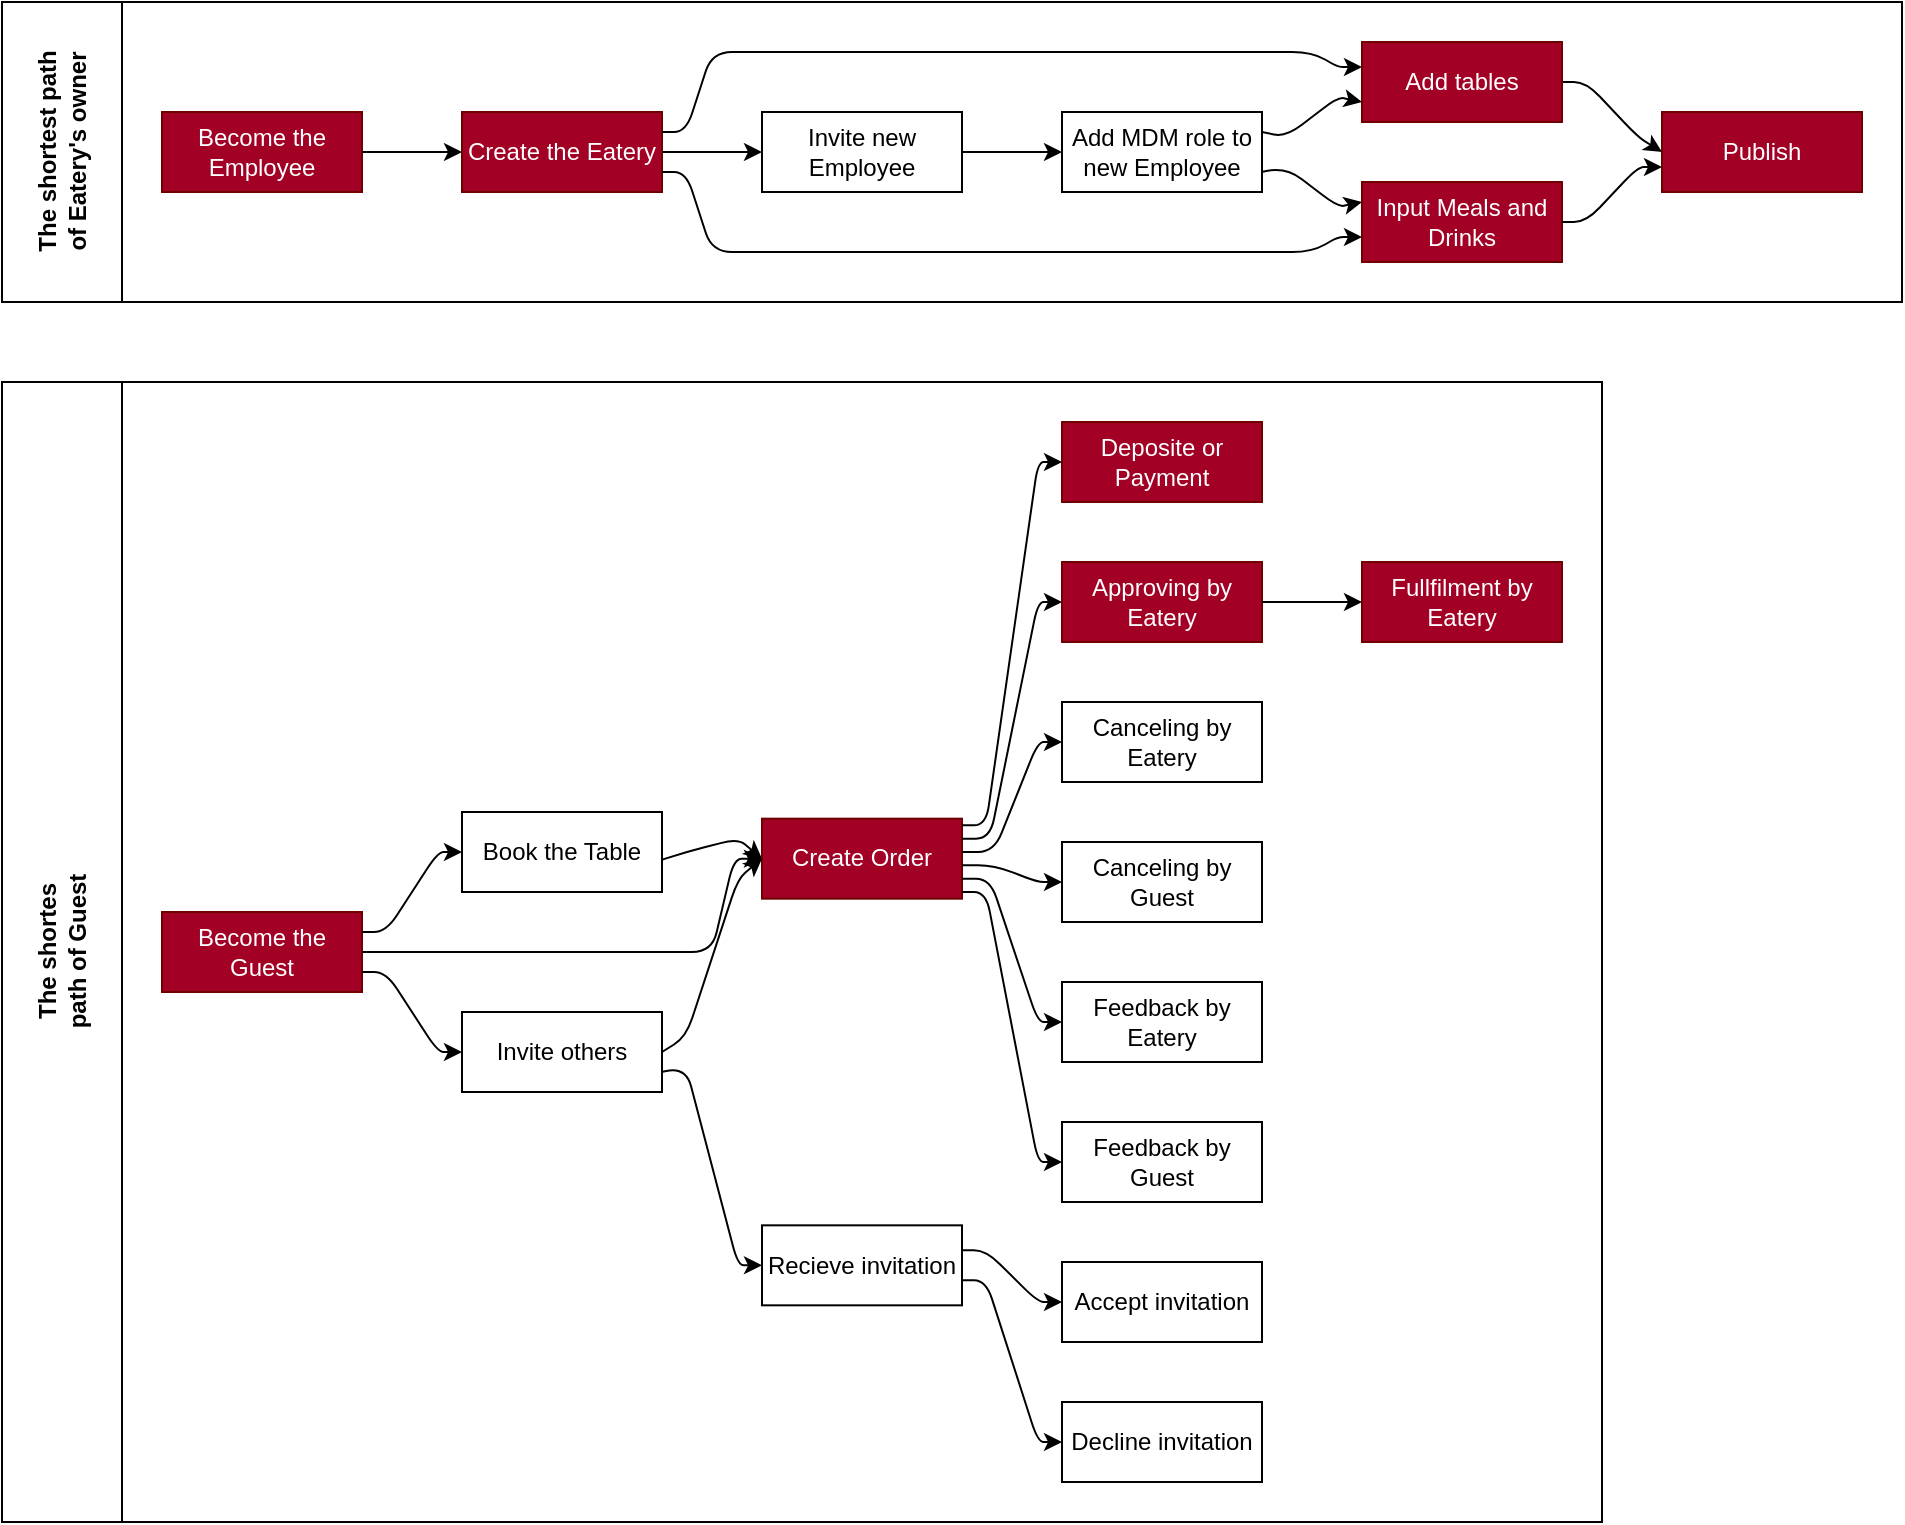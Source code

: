 <mxfile>
    <diagram id="kUOnSuVzvi7NguIDe6F2" name="Page-1">
        <mxGraphModel dx="1246" dy="656" grid="1" gridSize="10" guides="1" tooltips="1" connect="1" arrows="1" fold="1" page="1" pageScale="1" pageWidth="850" pageHeight="1100" math="0" shadow="0">
            <root>
                <mxCell id="0"/>
                <mxCell id="1" parent="0"/>
                <mxCell id="2" value="The shortest path &lt;br&gt;of Eatery's owner" style="swimlane;html=1;startSize=60;horizontal=0;childLayout=flowLayout;flowOrientation=west;resizable=0;interRankCellSpacing=50;containerType=tree;fontSize=12;" vertex="1" parent="1">
                    <mxGeometry x="80" y="50" width="950" height="150" as="geometry"/>
                </mxCell>
                <mxCell id="4" value="Become the Employee" style="whiteSpace=wrap;html=1;fillColor=#a20025;fontColor=#ffffff;strokeColor=#6F0000;" vertex="1" parent="2">
                    <mxGeometry x="80" y="55" width="100" height="40" as="geometry"/>
                </mxCell>
                <mxCell id="11" value="" style="html=1;rounded=1;curved=0;sourcePerimeterSpacing=0;targetPerimeterSpacing=0;startSize=6;endSize=6;noEdgeStyle=1;orthogonal=1;" edge="1" target="12" source="4" parent="2">
                    <mxGeometry relative="1" as="geometry">
                        <mxPoint x="2260" y="840" as="sourcePoint"/>
                        <Array as="points">
                            <mxPoint x="192" y="75"/>
                            <mxPoint x="218" y="75"/>
                        </Array>
                    </mxGeometry>
                </mxCell>
                <mxCell id="12" value="Create the Eatery" style="whiteSpace=wrap;html=1;fillColor=#a20025;fontColor=#ffffff;strokeColor=#6F0000;" vertex="1" parent="2">
                    <mxGeometry x="230" y="55" width="100" height="40" as="geometry"/>
                </mxCell>
                <mxCell id="13" value="" style="html=1;rounded=1;curved=0;sourcePerimeterSpacing=0;targetPerimeterSpacing=0;startSize=6;endSize=6;noEdgeStyle=1;orthogonal=1;" edge="1" target="14" source="12" parent="2">
                    <mxGeometry relative="1" as="geometry">
                        <mxPoint x="2330" y="800" as="sourcePoint"/>
                        <Array as="points">
                            <mxPoint x="344" y="75"/>
                            <mxPoint x="368" y="75"/>
                        </Array>
                    </mxGeometry>
                </mxCell>
                <mxCell id="14" value="Invite new Employee" style="whiteSpace=wrap;html=1;" vertex="1" parent="2">
                    <mxGeometry x="380" y="55" width="100" height="40" as="geometry"/>
                </mxCell>
                <mxCell id="17" value="" style="html=1;rounded=1;curved=0;sourcePerimeterSpacing=0;targetPerimeterSpacing=0;startSize=6;endSize=6;noEdgeStyle=1;orthogonal=1;" edge="1" target="18" source="12" parent="2">
                    <mxGeometry relative="1" as="geometry">
                        <mxPoint x="2400" y="760" as="sourcePoint"/>
                        <Array as="points">
                            <mxPoint x="342" y="65"/>
                            <mxPoint x="355" y="25"/>
                            <mxPoint x="505" y="25"/>
                            <mxPoint x="505" y="25"/>
                            <mxPoint x="655" y="25"/>
                            <mxPoint x="668" y="32.5"/>
                        </Array>
                    </mxGeometry>
                </mxCell>
                <mxCell id="30" style="edgeStyle=none;html=1;exitX=1;exitY=0.5;exitDx=0;exitDy=0;entryX=0;entryY=0.5;entryDx=0;entryDy=0;noEdgeStyle=1;orthogonal=1;" edge="1" parent="2" source="18" target="29">
                    <mxGeometry relative="1" as="geometry">
                        <Array as="points">
                            <mxPoint x="792" y="40"/>
                            <mxPoint x="818" y="67.5"/>
                        </Array>
                    </mxGeometry>
                </mxCell>
                <mxCell id="18" value="Add tables" style="whiteSpace=wrap;html=1;fillColor=#a20025;fontColor=#ffffff;strokeColor=#6F0000;" vertex="1" parent="2">
                    <mxGeometry x="680" y="20" width="100" height="40" as="geometry"/>
                </mxCell>
                <mxCell id="21" value="" style="html=1;rounded=1;curved=0;sourcePerimeterSpacing=0;targetPerimeterSpacing=0;startSize=6;endSize=6;noEdgeStyle=1;orthogonal=1;" edge="1" target="22" source="14" parent="2">
                    <mxGeometry relative="1" as="geometry">
                        <mxPoint x="2280" y="727.5" as="sourcePoint"/>
                        <Array as="points">
                            <mxPoint x="492" y="75"/>
                            <mxPoint x="518" y="75"/>
                        </Array>
                    </mxGeometry>
                </mxCell>
                <mxCell id="24" style="edgeStyle=none;html=1;exitX=1;exitY=0.25;exitDx=0;exitDy=0;entryX=0;entryY=0.75;entryDx=0;entryDy=0;noEdgeStyle=1;orthogonal=1;entryPerimeter=0;" edge="1" parent="2" source="22" target="18">
                    <mxGeometry relative="1" as="geometry">
                        <Array as="points">
                            <mxPoint x="642" y="67.5"/>
                            <mxPoint x="668" y="47.5"/>
                        </Array>
                    </mxGeometry>
                </mxCell>
                <mxCell id="27" style="edgeStyle=none;html=1;exitX=0.5;exitY=1;exitDx=0;exitDy=0;entryX=0;entryY=0.25;entryDx=0;entryDy=0;noEdgeStyle=1;orthogonal=1;" edge="1" parent="2" source="22" target="26">
                    <mxGeometry relative="1" as="geometry">
                        <Array as="points">
                            <mxPoint x="642" y="82.5"/>
                            <mxPoint x="668" y="102.5"/>
                        </Array>
                    </mxGeometry>
                </mxCell>
                <mxCell id="22" value="Add MDM role to new Employee" style="whiteSpace=wrap;html=1;" vertex="1" parent="2">
                    <mxGeometry x="530" y="55" width="100" height="40" as="geometry"/>
                </mxCell>
                <mxCell id="25" value="" style="html=1;rounded=1;curved=0;sourcePerimeterSpacing=0;targetPerimeterSpacing=0;startSize=6;endSize=6;noEdgeStyle=1;orthogonal=1;" edge="1" target="26" source="12" parent="2">
                    <mxGeometry relative="1" as="geometry">
                        <mxPoint x="2040" y="611.389" as="sourcePoint"/>
                        <Array as="points">
                            <mxPoint x="342" y="85"/>
                            <mxPoint x="355" y="125"/>
                            <mxPoint x="505" y="125"/>
                            <mxPoint x="505" y="125"/>
                            <mxPoint x="655" y="125"/>
                            <mxPoint x="668" y="117.5"/>
                        </Array>
                    </mxGeometry>
                </mxCell>
                <mxCell id="26" value="Input Meals and Drinks" style="whiteSpace=wrap;html=1;fillColor=#a20025;fontColor=#ffffff;strokeColor=#6F0000;" vertex="1" parent="2">
                    <mxGeometry x="680" y="90" width="100" height="40" as="geometry"/>
                </mxCell>
                <mxCell id="28" value="" style="html=1;rounded=1;curved=0;sourcePerimeterSpacing=0;targetPerimeterSpacing=0;startSize=6;endSize=6;noEdgeStyle=1;orthogonal=1;" edge="1" target="29" source="26" parent="2">
                    <mxGeometry relative="1" as="geometry">
                        <mxPoint x="1600" y="395" as="sourcePoint"/>
                        <Array as="points">
                            <mxPoint x="792" y="110"/>
                            <mxPoint x="818" y="82.5"/>
                        </Array>
                    </mxGeometry>
                </mxCell>
                <mxCell id="29" value="Publish" style="whiteSpace=wrap;html=1;fillColor=#a20025;fontColor=#ffffff;strokeColor=#6F0000;" vertex="1" parent="2">
                    <mxGeometry x="830" y="55" width="100" height="40" as="geometry"/>
                </mxCell>
                <mxCell id="31" value="The shortes &lt;br&gt;path of Guest" style="swimlane;html=1;startSize=60;horizontal=0;childLayout=flowLayout;flowOrientation=west;resizable=0;interRankCellSpacing=50;containerType=tree;fontSize=12;" vertex="1" parent="1">
                    <mxGeometry x="80" y="240" width="800" height="570" as="geometry"/>
                </mxCell>
                <mxCell id="32" value="Become the Guest" style="whiteSpace=wrap;html=1;fillColor=#a20025;fontColor=#ffffff;strokeColor=#6F0000;" vertex="1" parent="31">
                    <mxGeometry x="80" y="265" width="100" height="40" as="geometry"/>
                </mxCell>
                <mxCell id="40" style="edgeStyle=none;html=1;exitX=0.5;exitY=1;exitDx=0;exitDy=0;entryX=0;entryY=0.5;entryDx=0;entryDy=0;noEdgeStyle=1;orthogonal=1;" edge="1" parent="31" source="33" target="35">
                    <mxGeometry relative="1" as="geometry">
                        <Array as="points">
                            <mxPoint x="342" y="235"/>
                            <mxPoint x="368" y="228.333"/>
                        </Array>
                    </mxGeometry>
                </mxCell>
                <mxCell id="33" value="Book the Table" style="whiteSpace=wrap;html=1;" vertex="1" parent="31">
                    <mxGeometry x="230" y="215" width="100" height="40" as="geometry"/>
                </mxCell>
                <mxCell id="34" value="" style="html=1;rounded=1;curved=0;sourcePerimeterSpacing=0;targetPerimeterSpacing=0;startSize=6;endSize=6;noEdgeStyle=1;orthogonal=1;" edge="1" parent="31" source="32" target="33">
                    <mxGeometry relative="1" as="geometry">
                        <Array as="points">
                            <mxPoint x="192" y="275"/>
                            <mxPoint x="218" y="235"/>
                        </Array>
                    </mxGeometry>
                </mxCell>
                <mxCell id="35" value="Create Order" style="whiteSpace=wrap;html=1;fillColor=#a20025;fontColor=#ffffff;strokeColor=#6F0000;" vertex="1" parent="31">
                    <mxGeometry x="380" y="218.333" width="100" height="40" as="geometry"/>
                </mxCell>
                <mxCell id="36" value="" style="html=1;rounded=1;curved=0;sourcePerimeterSpacing=0;targetPerimeterSpacing=0;startSize=6;endSize=6;noEdgeStyle=1;orthogonal=1;" edge="1" parent="31" source="32" target="35">
                    <mxGeometry relative="1" as="geometry">
                        <Array as="points">
                            <mxPoint x="194" y="285"/>
                            <mxPoint x="205" y="285"/>
                            <mxPoint x="355" y="285"/>
                            <mxPoint x="366" y="238.333"/>
                        </Array>
                    </mxGeometry>
                </mxCell>
                <mxCell id="37" value="Deposite or Payment" style="whiteSpace=wrap;html=1;fillColor=#a20025;fontColor=#ffffff;strokeColor=#6F0000;" vertex="1" parent="31">
                    <mxGeometry x="530" y="20" width="100" height="40" as="geometry"/>
                </mxCell>
                <mxCell id="39" value="" style="html=1;rounded=1;curved=0;sourcePerimeterSpacing=0;targetPerimeterSpacing=0;startSize=6;endSize=6;noEdgeStyle=1;orthogonal=1;" edge="1" parent="31" source="35" target="37">
                    <mxGeometry relative="1" as="geometry">
                        <Array as="points">
                            <mxPoint x="492" y="221.667"/>
                            <mxPoint x="518" y="40"/>
                        </Array>
                    </mxGeometry>
                </mxCell>
                <mxCell id="41" value="" style="html=1;rounded=1;curved=0;sourcePerimeterSpacing=0;targetPerimeterSpacing=0;startSize=6;endSize=6;noEdgeStyle=1;orthogonal=1;" edge="1" target="42" source="35" parent="31">
                    <mxGeometry relative="1" as="geometry">
                        <mxPoint x="5540" y="1642.5" as="sourcePoint"/>
                        <Array as="points">
                            <mxPoint x="494" y="228.333"/>
                            <mxPoint x="518" y="110"/>
                        </Array>
                    </mxGeometry>
                </mxCell>
                <mxCell id="42" value="Approving by Eatery" style="whiteSpace=wrap;html=1;fillColor=#a20025;fontColor=#ffffff;strokeColor=#6F0000;" vertex="1" parent="31">
                    <mxGeometry x="530" y="90" width="100" height="40" as="geometry"/>
                </mxCell>
                <mxCell id="43" value="" style="html=1;rounded=1;curved=0;sourcePerimeterSpacing=0;targetPerimeterSpacing=0;startSize=6;endSize=6;noEdgeStyle=1;orthogonal=1;" edge="1" target="44" source="42" parent="31">
                    <mxGeometry relative="1" as="geometry">
                        <mxPoint x="5200" y="1487.5" as="sourcePoint"/>
                        <Array as="points">
                            <mxPoint x="642" y="110"/>
                            <mxPoint x="668" y="110"/>
                        </Array>
                    </mxGeometry>
                </mxCell>
                <mxCell id="44" value="Fullfilment by Eatery" style="whiteSpace=wrap;html=1;fillColor=#a20025;fontColor=#ffffff;strokeColor=#6F0000;" vertex="1" parent="31">
                    <mxGeometry x="680" y="90" width="100" height="40" as="geometry"/>
                </mxCell>
                <mxCell id="50" value="" style="html=1;rounded=1;curved=0;sourcePerimeterSpacing=0;targetPerimeterSpacing=0;startSize=6;endSize=6;noEdgeStyle=1;orthogonal=1;" edge="1" target="51" source="35" parent="31">
                    <mxGeometry relative="1" as="geometry">
                        <mxPoint x="4640" y="1322.5" as="sourcePoint"/>
                        <Array as="points">
                            <mxPoint x="496" y="235"/>
                            <mxPoint x="518" y="180"/>
                        </Array>
                    </mxGeometry>
                </mxCell>
                <mxCell id="51" value="Canceling by Eatery" style="whiteSpace=wrap;html=1;" vertex="1" parent="31">
                    <mxGeometry x="530" y="160" width="100" height="40" as="geometry"/>
                </mxCell>
                <mxCell id="53" value="" style="html=1;rounded=1;curved=0;sourcePerimeterSpacing=0;targetPerimeterSpacing=0;startSize=6;endSize=6;noEdgeStyle=1;orthogonal=1;" edge="1" target="54" source="35" parent="31">
                    <mxGeometry relative="1" as="geometry">
                        <mxPoint x="4480" y="1312" as="sourcePoint"/>
                        <Array as="points">
                            <mxPoint x="496" y="241.667"/>
                            <mxPoint x="518" y="250"/>
                        </Array>
                    </mxGeometry>
                </mxCell>
                <mxCell id="54" value="Canceling by Guest" style="whiteSpace=wrap;html=1;" vertex="1" parent="31">
                    <mxGeometry x="530" y="230" width="100" height="40" as="geometry"/>
                </mxCell>
                <mxCell id="55" value="" style="html=1;rounded=1;curved=0;sourcePerimeterSpacing=0;targetPerimeterSpacing=0;startSize=6;endSize=6;noEdgeStyle=1;orthogonal=1;" edge="1" target="56" source="35" parent="31">
                    <mxGeometry relative="1" as="geometry">
                        <mxPoint x="3840" y="1219.583" as="sourcePoint"/>
                        <Array as="points">
                            <mxPoint x="494" y="248.333"/>
                            <mxPoint x="518" y="320"/>
                        </Array>
                    </mxGeometry>
                </mxCell>
                <mxCell id="56" value="Feedback by Eatery" style="whiteSpace=wrap;html=1;" vertex="1" parent="31">
                    <mxGeometry x="530" y="300" width="100" height="40" as="geometry"/>
                </mxCell>
                <mxCell id="58" value="" style="html=1;rounded=1;curved=0;sourcePerimeterSpacing=0;targetPerimeterSpacing=0;startSize=6;endSize=6;noEdgeStyle=1;orthogonal=1;" edge="1" target="59" source="35" parent="31">
                    <mxGeometry relative="1" as="geometry">
                        <mxPoint x="3680" y="1218.857" as="sourcePoint"/>
                        <Array as="points">
                            <mxPoint x="492" y="255.0"/>
                            <mxPoint x="518" y="390"/>
                        </Array>
                    </mxGeometry>
                </mxCell>
                <mxCell id="59" value="Feedback by Guest" style="whiteSpace=wrap;html=1;" vertex="1" parent="31">
                    <mxGeometry x="530" y="370" width="100" height="40" as="geometry"/>
                </mxCell>
                <mxCell id="60" value="" style="edgeStyle=none;html=1;noEdgeStyle=1;orthogonal=1;" edge="1" source="32" target="61" parent="31">
                    <mxGeometry relative="1" as="geometry">
                        <Array as="points">
                            <mxPoint x="192" y="295"/>
                            <mxPoint x="218" y="335"/>
                        </Array>
                    </mxGeometry>
                </mxCell>
                <mxCell id="62" style="edgeStyle=none;html=1;exitX=1;exitY=0.5;exitDx=0;exitDy=0;entryX=0;entryY=0.5;entryDx=0;entryDy=0;noEdgeStyle=1;orthogonal=1;" edge="1" parent="31" source="61" target="35">
                    <mxGeometry relative="1" as="geometry">
                        <Array as="points">
                            <mxPoint x="342" y="327.5"/>
                            <mxPoint x="368" y="248.333"/>
                        </Array>
                    </mxGeometry>
                </mxCell>
                <mxCell id="70" style="edgeStyle=none;html=1;exitX=0.5;exitY=1;exitDx=0;exitDy=0;entryX=0;entryY=0.5;entryDx=0;entryDy=0;noEdgeStyle=1;orthogonal=1;" edge="1" parent="31" source="61" target="63">
                    <mxGeometry relative="1" as="geometry">
                        <Array as="points">
                            <mxPoint x="342" y="342.5"/>
                            <mxPoint x="368" y="441.667"/>
                        </Array>
                    </mxGeometry>
                </mxCell>
                <mxCell id="61" value="Invite others" style="whiteSpace=wrap;html=1;" vertex="1" parent="31">
                    <mxGeometry x="230" y="315" width="100" height="40" as="geometry"/>
                </mxCell>
                <mxCell id="63" value="Recieve invitation" style="whiteSpace=wrap;html=1;" vertex="1" parent="31">
                    <mxGeometry x="380" y="421.667" width="100" height="40" as="geometry"/>
                </mxCell>
                <mxCell id="66" value="" style="edgeStyle=none;html=1;noEdgeStyle=1;orthogonal=1;" edge="1" source="63" target="67" parent="31">
                    <mxGeometry relative="1" as="geometry">
                        <Array as="points">
                            <mxPoint x="492" y="434.167"/>
                            <mxPoint x="518" y="460"/>
                        </Array>
                    </mxGeometry>
                </mxCell>
                <mxCell id="67" value="Accept invitation" style="whiteSpace=wrap;html=1;" vertex="1" parent="31">
                    <mxGeometry x="530" y="440" width="100" height="40" as="geometry"/>
                </mxCell>
                <mxCell id="68" value="" style="edgeStyle=none;html=1;noEdgeStyle=1;orthogonal=1;" edge="1" target="69" source="63" parent="31">
                    <mxGeometry relative="1" as="geometry">
                        <mxPoint x="1620" y="1070" as="sourcePoint"/>
                        <Array as="points">
                            <mxPoint x="492" y="449.167"/>
                            <mxPoint x="518" y="530"/>
                        </Array>
                    </mxGeometry>
                </mxCell>
                <mxCell id="69" value="Decline invitation" style="whiteSpace=wrap;html=1;" vertex="1" parent="31">
                    <mxGeometry x="530" y="510" width="100" height="40" as="geometry"/>
                </mxCell>
            </root>
        </mxGraphModel>
    </diagram>
</mxfile>